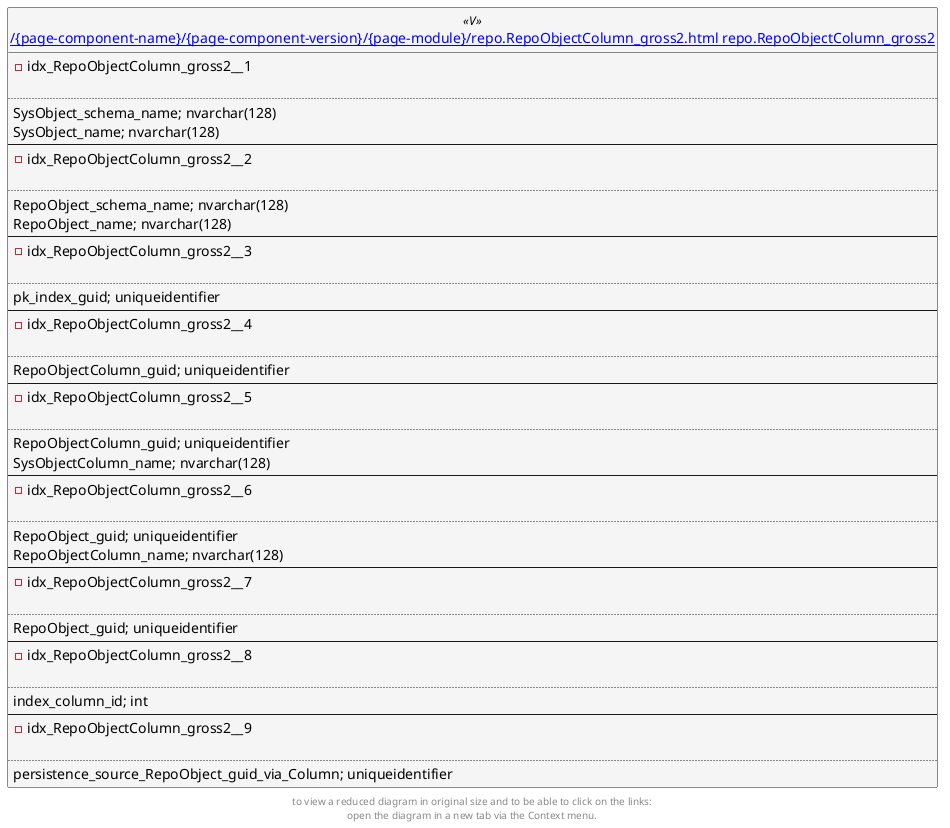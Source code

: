 @startuml
left to right direction
'top to bottom direction
hide circle
'avoide "." issues:
set namespaceSeparator none


skinparam class {
  BackgroundColor White
  BackgroundColor<<FN>> Yellow
  BackgroundColor<<FS>> Yellow
  BackgroundColor<<FT>> LightGray
  BackgroundColor<<IF>> Yellow
  BackgroundColor<<IS>> Yellow
  BackgroundColor<<P>> Aqua
  BackgroundColor<<PC>> Aqua
  BackgroundColor<<SN>> Yellow
  BackgroundColor<<SO>> SlateBlue
  BackgroundColor<<TF>> LightGray
  BackgroundColor<<TR>> Tomato
  BackgroundColor<<U>> White
  BackgroundColor<<V>> WhiteSmoke
  BackgroundColor<<X>> Aqua
}


entity "[[{site-url}/{page-component-name}/{page-component-version}/{page-module}/repo.RepoObjectColumn_gross2.html repo.RepoObjectColumn_gross2]]" as repo.RepoObjectColumn_gross2 << V >> {
- idx_RepoObjectColumn_gross2__1

..
SysObject_schema_name; nvarchar(128)
SysObject_name; nvarchar(128)
--
- idx_RepoObjectColumn_gross2__2

..
RepoObject_schema_name; nvarchar(128)
RepoObject_name; nvarchar(128)
--
- idx_RepoObjectColumn_gross2__3

..
pk_index_guid; uniqueidentifier
--
- idx_RepoObjectColumn_gross2__4

..
RepoObjectColumn_guid; uniqueidentifier
--
- idx_RepoObjectColumn_gross2__5

..
RepoObjectColumn_guid; uniqueidentifier
SysObjectColumn_name; nvarchar(128)
--
- idx_RepoObjectColumn_gross2__6

..
RepoObject_guid; uniqueidentifier
RepoObjectColumn_name; nvarchar(128)
--
- idx_RepoObjectColumn_gross2__7

..
RepoObject_guid; uniqueidentifier
--
- idx_RepoObjectColumn_gross2__8

..
index_column_id; int
--
- idx_RepoObjectColumn_gross2__9

..
persistence_source_RepoObject_guid_via_Column; uniqueidentifier
}


footer
to view a reduced diagram in original size and to be able to click on the links:
open the diagram in a new tab via the Context menu.
end footer

@enduml

